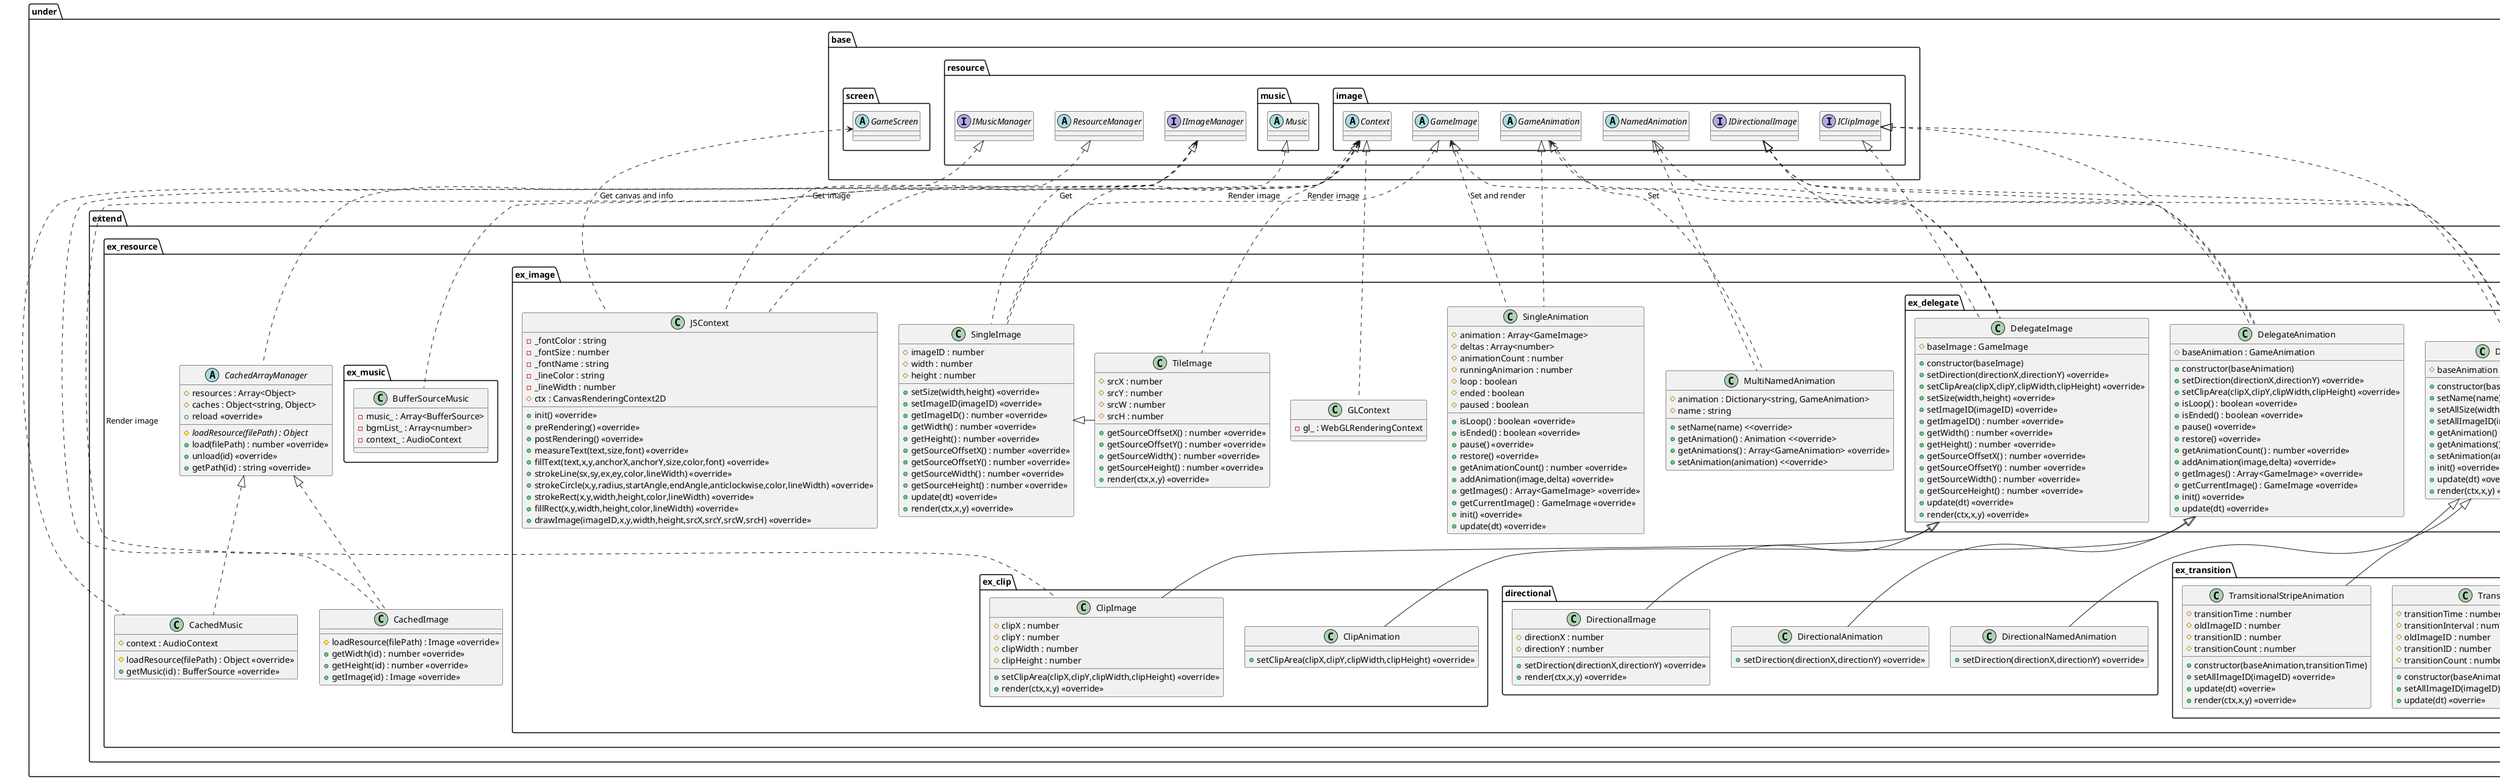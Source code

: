 @startuml GameBaseExtendResource

package under {
    package extend {
        package ex_resource {
            abstract CachedArrayManager {
                #resources : Array<Object>
                #caches : Object<string, Object>
                {abstract} #loadResource(filePath) : Object
                +load(filePath) : number <<override>>
                +unload(id) <<override>>
                +reload <<override>>
                +getPath(id) : string <<override>>
            }
            class CachedImage {
                #loadResource(filePath) : Image <<override>>
                +getWidth(id) : number <<override>>
                +getHeight(id) : number <<override>>
                +getImage(id) : Image <<override>>
            }
            class CachedMusic {
                #context : AudioContext
                #loadResource(filePath) : Object <<override>>
                +getMusic(id) : BufferSource <<override>>
            }
            package ex_music {
                class BufferSourceMusic {
                    -music_ : Array<BufferSource>
                    -bgmList_ : Array<number>
                    -context_ : AudioContext
                }
            }

            package ex_image {
                class JSContext {
                    -_fontColor : string
                    -_fontSize : number
                    -_fontName : string
                    -_lineColor : string
                    -_lineWidth : number
                    #ctx : CanvasRenderingContext2D
                    +init() <<override>>
                    +preRendering() <<override>>
                    +postRendering() <<override>>
                    +measureText(text,size,font) <<override>>
                    +fillText(text,x,y,anchorX,anchorY,size,color,font) <<override>>
                    +strokeLine(sx,sy,ex,ey,color,lineWidth) <<override>>
                    +strokeCircle(x,y,radius,startAngle,endAngle,anticlockwise,color,lineWidth) <<override>>
                    +strokeRect(x,y,width,height,color,lineWidth) <<override>>
                    +fillRect(x,y,width,height,color,lineWidth) <<override>>
                    +drawImage(imageID,x,y,width,height,srcX,srcY,srcW,srcH) <<override>>
                }
                class GLContext {
                    -gl_ : WebGLRenderingContext
                }
                class SingleImage {
                    #imageID : number
                    #width : number
                    #height : number
                    +setSize(width,height) <<override>>
                    +setImageID(imageID) <<override>>
                    +getImageID() : number <<override>>
                    +getWidth() : number <<override>>
                    +getHeight() : number <<override>>
                    +getSourceOffsetX() : number <<override>>
                    +getSourceOffsetY() : number <<override>>
                    +getSourceWidth() : number <<override>>
                    +getSourceHeight() : number <<override>>
                    +update(dt) <<override>>
                    +render(ctx,x,y) <<override>>
                }
                class TileImage {
                    #srcX : number
                    #srcY : number
                    #srcW : number
                    #srcH : number
                    +getSourceOffsetX() : number <<override>>
                    +getSourceOffsetY() : number <<override>>
                    +getSourceWidth() : number <<override>>
                    +getSourceHeight() : number <<override>>
                    +render(ctx,x,y) <<override>>
                }
                class SingleAnimation {
                    #animation : Array<GameImage>
                    #deltas : Array<number>
                    #animationCount : number
                    #runningAnimarion : number
                    #loop : boolean
                    #ended : boolean
                    #paused : boolean
                    +isLoop() : boolean <<override>>
                    +isEnded() : boolean <<override>>
                    +pause() <<override>>
                    +restore() <<override>>
                    +getAnimationCount() : number <<override>>
                    +addAnimation(image,delta) <<override>>
                    +getImages() : Array<GameImage> <<override>>
                    +getCurrentImage() : GameImage <<override>>
                    +init() <<override>>
                    +update(dt) <<override>>
                }
                class MultiNamedAnimation {
                    #animation : Dictionary<string, GameAnimation>
                    #name : string
                    +setName(name) <<override>
                    +getAnimation() : Animation <<override>
                    +getAnimations() : Array<GameAnimation> <<override>>
                    +setAnimation(animation) <<override>
                }

                package directional {
                    class DirectionalImage {
                        #directionX : number
                        #directionY : number
                        +setDirection(directionX,directionY) <<override>>
                        +render(ctx,x,y) <<override>>
                    }
                    class DirectionalAnimation {
                        +setDirection(directionX,directionY) <<override>>
                    }
                    class DirectionalNamedAnimation {
                        +setDirection(directionX,directionY) <<override>>
                    }
                }

                package ex_delegate {
                    class DelegateImage {
                        +constructor(baseImage)
                        #baseImage : GameImage
                        +setDirection(directionX,directionY) <<override>>
                        +setClipArea(clipX,clipY,clipWidth,clipHeight) <<override>>
                        +setSize(width,height) <<override>>
                        +setImageID(imageID) <<override>>
                        +getImageID() : number <<override>>
                        +getWidth() : number <<override>>
                        +getHeight() : number <<override>>
                        +getSourceOffsetX() : number <<override>>
                        +getSourceOffsetY() : number <<override>>
                        +getSourceWidth() : number <<override>>
                        +getSourceHeight() : number <<override>>
                        +update(dt) <<override>>
                        +render(ctx,x,y) <<override>>
                    }
                    class DelegateAnimation {
                        +constructor(baseAnimation)
                        #baseAnimation : GameAnimation
                        +setDirection(directionX,directionY) <<override>>
                        +setClipArea(clipX,clipY,clipWidth,clipHeight) <<override>>
                        +isLoop() : boolean <<override>>
                        +isEnded() : boolean <<override>>
                        +pause() <<override>>
                        +restore() <<override>>
                        +getAnimationCount() : number <<override>>
                        +addAnimation(image,delta) <<override>>
                        +getImages() : Array<GameImage> <<override>>
                        +getCurrentImage() : GameImage <<override>>
                        +init() <<override>>
                        +update(dt) <<override>>
                    }
                    class DelegateNamedAnimation {
                        +constructor(baseAnimation)
                        #baseAnimation : NamedAnimation
                        +setName(name) <<override>>
                        +setAllSize(width,height) <<override>>
                        +setAllImageID(imageID) <<override>>
                        +getAnimation() : GameAnimation <<override>>
                        +getAnimations() : Array<GameAnimation> <<override>>
                        +setAnimation(animation) <<override>>
                        +init() <<override>>
                        +update(dt) <<override>>
                        +render(ctx,x,y) <<override>>
                    }
                }

                package ex_clip {
                    class ClipImage {
                        #clipX : number
                        #clipY : number
                        #clipWidth : number
                        #clipHeight : number
                        +setClipArea(clipX,clipY,clipWidth,clipHeight) <<override>>
                        +render(ctx,x,y) <<override>>
                    }
                    class ClipAnimation {
                        +setClipArea(clipX,clipY,clipWidth,clipHeight) <<override>>
                    }
                }

                package ex_transition {
                    class TransitionalBlinkAnimation {
                        +constructor(baseAnimation,transitionTime,transitionInterval)
                        #transitionTime : number
                        #transitionInterval : number
                        #oldImageID : number
                        #transitionID : number
                        #transitionCount : number
                        +setAllImageID(imageID) <<override>>
                        +update(dt) <<overrie>>
                    }
                    class TramsitionalStripeAnimation {
                        +constructor(baseAnimation,transitionTime)
                        #transitionTime : number
                        #oldImageID : number
                        #transitionID : number
                        #transitionCount : number
                        +setAllImageID(imageID) <<override>>
                        +update(dt) <<overrie>>
                        +render(ctx,x,y) <<override>>
                    }
                }
            }
        }
    }
}

package under {
    package base {
        package screen {
            abstract GameScreen
        }
        package resource {
            abstract ResourceManager
            interface IImageManager
            interface IMusicManager
            package music {
                abstract Music
            }
            package image {
                abstract Context
                abstract GameImage
                abstract GameAnimation
                abstract NamedAnimation
                interface IClipImage
                interface IDirectionalImage
            }
        }
    }
}

GameScreen <.. JSContext : Get canvas and info
IImageManager <.. JSContext : Get image
Context <.. SingleImage : Render image
Context <.. TileImage : Render image
GameImage <.. SingleAnimation : Set and render
GameAnimation <.. MultiNamedAnimation : Set

IImageManager <.. SingleImage : Get
Context <.. ClipImage : Render image

Context <|.. JSContext
Context <|.. GLContext
Music <|.. BufferSourceMusic

ResourceManager <|.. CachedArrayManager
CachedArrayManager <|.. CachedImage
IImageManager <|.. CachedImage
CachedArrayManager <|.. CachedMusic
IMusicManager <|.. CachedMusic

GameImage <|.. SingleImage
SingleImage <|- TileImage
GameAnimation <|.. SingleAnimation
NamedAnimation <|.. MultiNamedAnimation

GameImage <|.. DelegateImage
IClipImage <|.. DelegateImage
IDirectionalImage <|.. DelegateImage
GameAnimation <|.. DelegateAnimation
IClipImage <|.. DelegateAnimation
IDirectionalImage <|.. DelegateAnimation
NamedAnimation <|.. DelegateNamedAnimation
IClipImage <|.. DelegateNamedAnimation
IDirectionalImage <|.. DelegateNamedAnimation

DelegateImage <|-- ClipImage
DelegateAnimation <|-- ClipAnimation

DelegateImage <|-- DirectionalImage
DelegateAnimation <|-- DirectionalAnimation
DelegateNamedAnimation <|-- DirectionalNamedAnimation

DelegateNamedAnimation <|-- TransitionalBlinkAnimation
DelegateNamedAnimation <|-- TramsitionalStripeAnimation

@enduml
